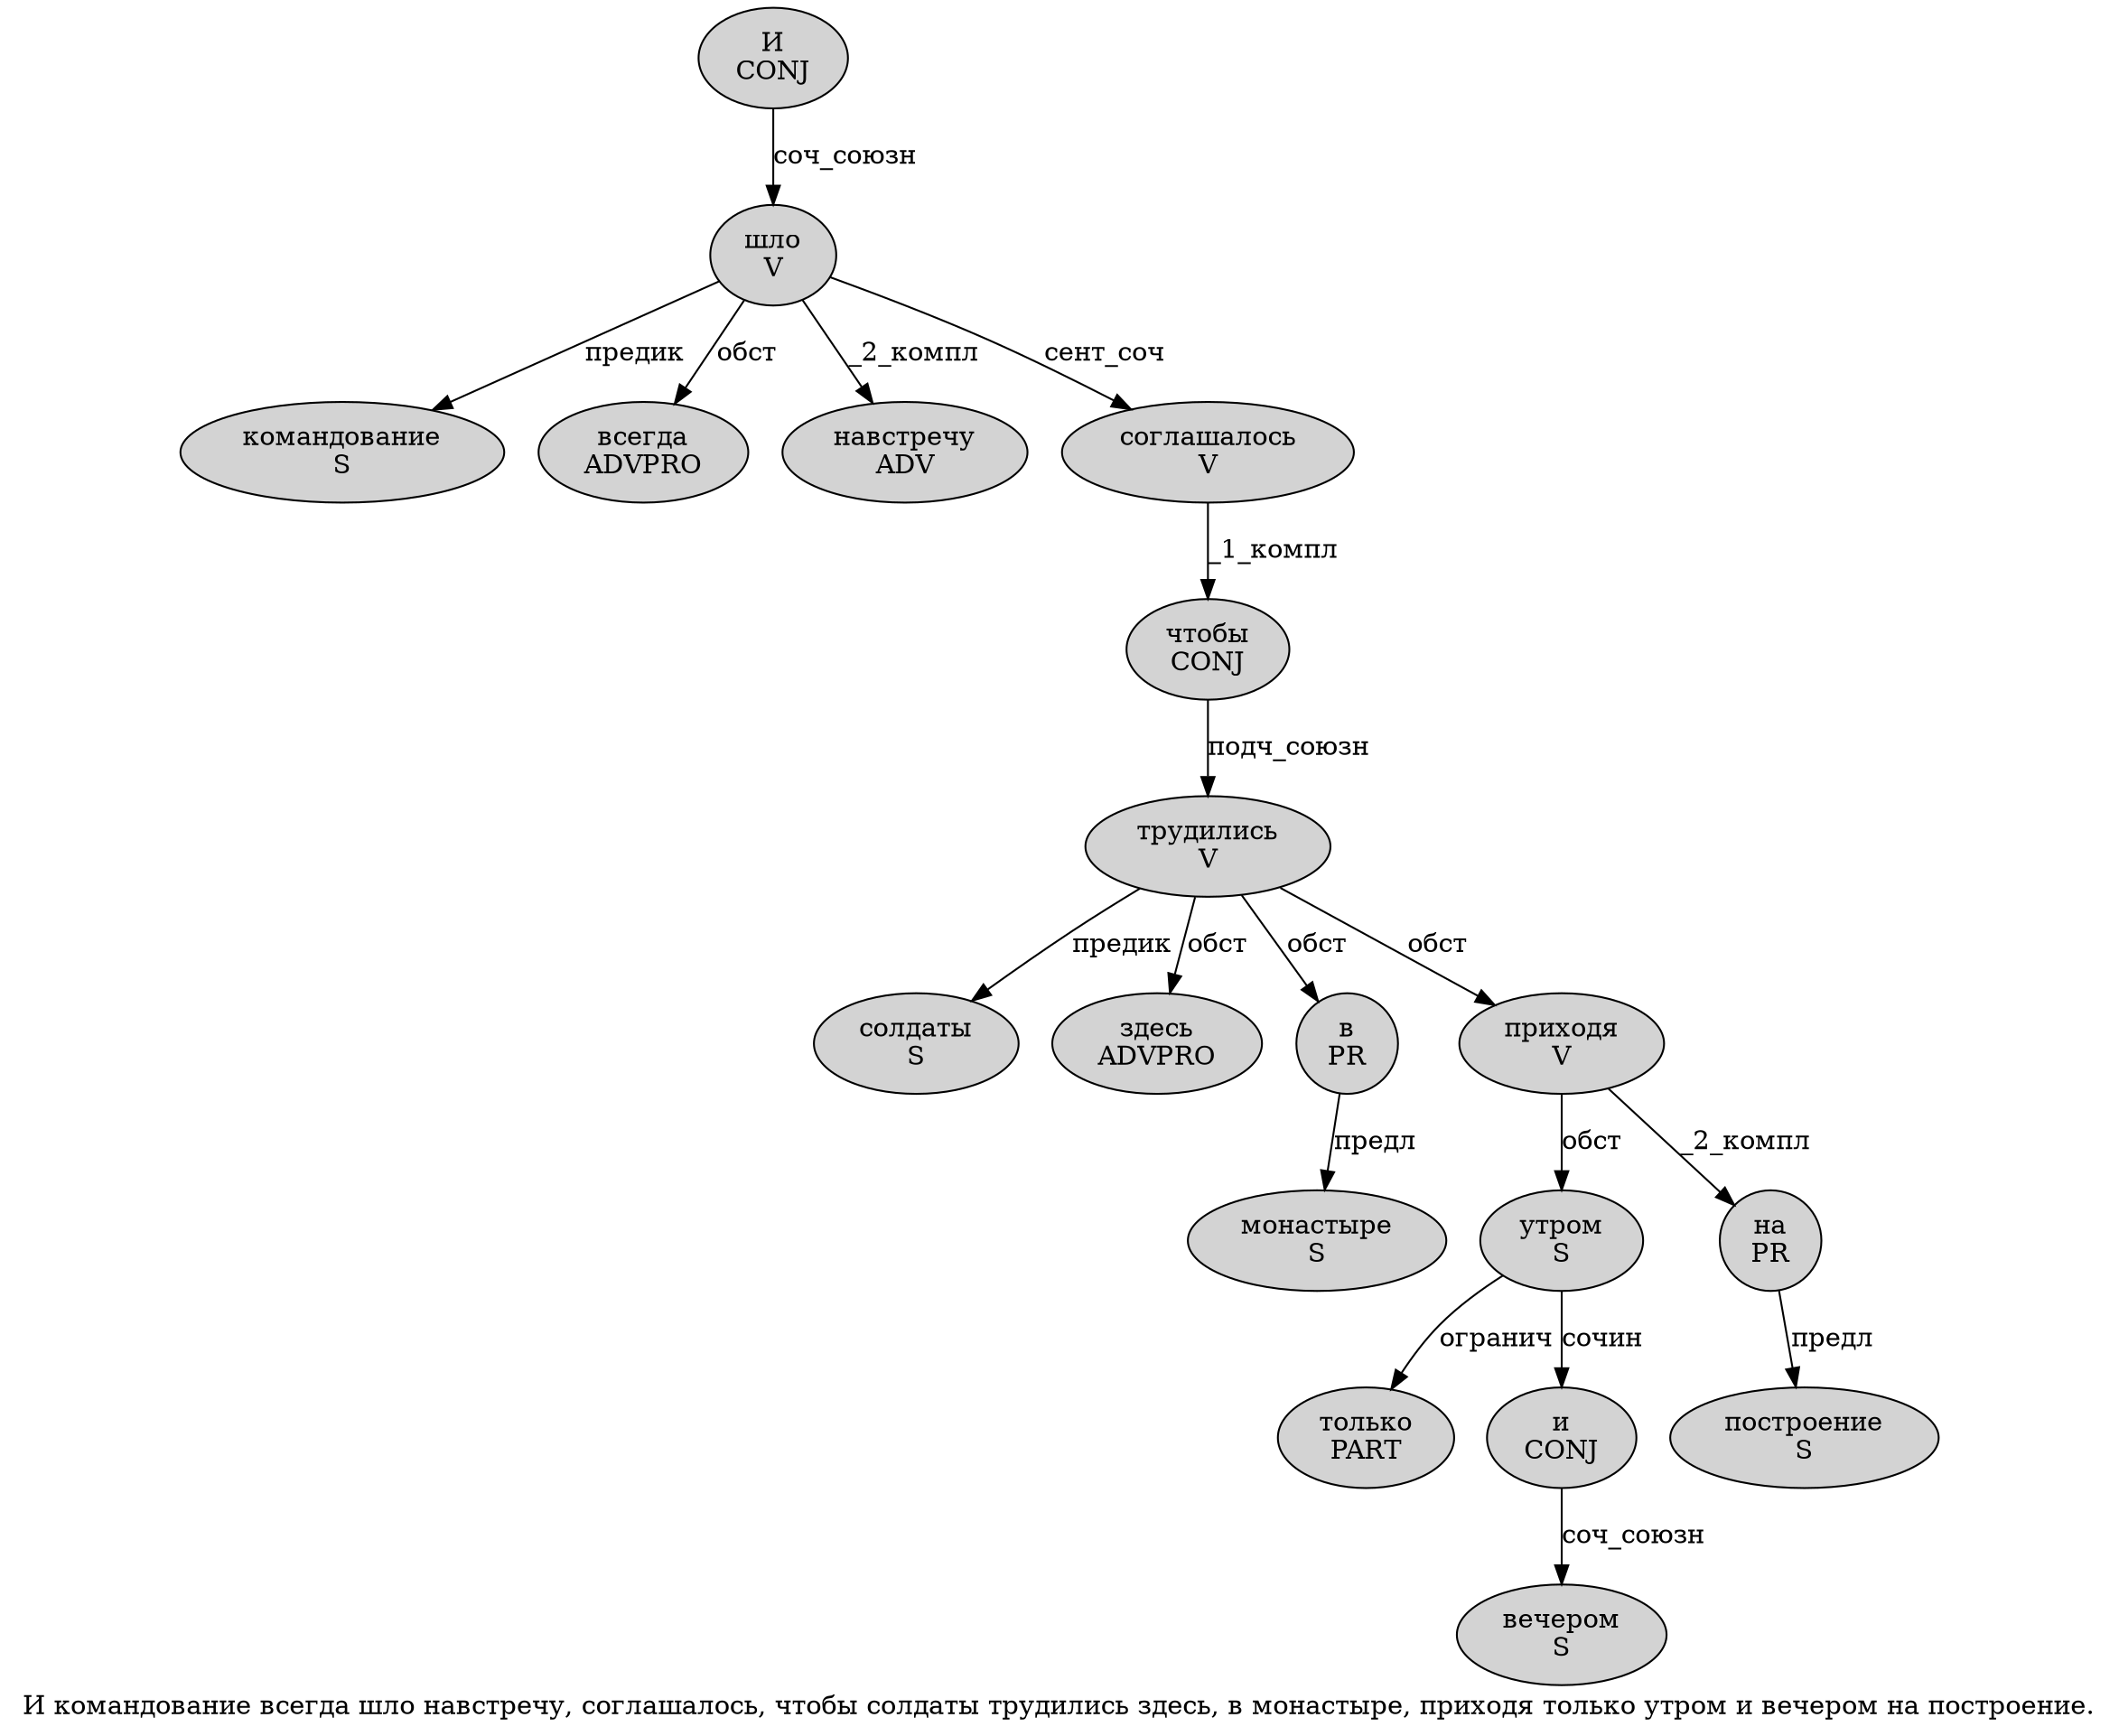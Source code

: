 digraph SENTENCE_798 {
	graph [label="И командование всегда шло навстречу, соглашалось, чтобы солдаты трудились здесь, в монастыре, приходя только утром и вечером на построение."]
	node [style=filled]
		0 [label="И
CONJ" color="" fillcolor=lightgray penwidth=1 shape=ellipse]
		1 [label="командование
S" color="" fillcolor=lightgray penwidth=1 shape=ellipse]
		2 [label="всегда
ADVPRO" color="" fillcolor=lightgray penwidth=1 shape=ellipse]
		3 [label="шло
V" color="" fillcolor=lightgray penwidth=1 shape=ellipse]
		4 [label="навстречу
ADV" color="" fillcolor=lightgray penwidth=1 shape=ellipse]
		6 [label="соглашалось
V" color="" fillcolor=lightgray penwidth=1 shape=ellipse]
		8 [label="чтобы
CONJ" color="" fillcolor=lightgray penwidth=1 shape=ellipse]
		9 [label="солдаты
S" color="" fillcolor=lightgray penwidth=1 shape=ellipse]
		10 [label="трудились
V" color="" fillcolor=lightgray penwidth=1 shape=ellipse]
		11 [label="здесь
ADVPRO" color="" fillcolor=lightgray penwidth=1 shape=ellipse]
		13 [label="в
PR" color="" fillcolor=lightgray penwidth=1 shape=ellipse]
		14 [label="монастыре
S" color="" fillcolor=lightgray penwidth=1 shape=ellipse]
		16 [label="приходя
V" color="" fillcolor=lightgray penwidth=1 shape=ellipse]
		17 [label="только
PART" color="" fillcolor=lightgray penwidth=1 shape=ellipse]
		18 [label="утром
S" color="" fillcolor=lightgray penwidth=1 shape=ellipse]
		19 [label="и
CONJ" color="" fillcolor=lightgray penwidth=1 shape=ellipse]
		20 [label="вечером
S" color="" fillcolor=lightgray penwidth=1 shape=ellipse]
		21 [label="на
PR" color="" fillcolor=lightgray penwidth=1 shape=ellipse]
		22 [label="построение
S" color="" fillcolor=lightgray penwidth=1 shape=ellipse]
			3 -> 1 [label="предик"]
			3 -> 2 [label="обст"]
			3 -> 4 [label="_2_компл"]
			3 -> 6 [label="сент_соч"]
			0 -> 3 [label="соч_союзн"]
			16 -> 18 [label="обст"]
			16 -> 21 [label="_2_компл"]
			6 -> 8 [label="_1_компл"]
			18 -> 17 [label="огранич"]
			18 -> 19 [label="сочин"]
			10 -> 9 [label="предик"]
			10 -> 11 [label="обст"]
			10 -> 13 [label="обст"]
			10 -> 16 [label="обст"]
			13 -> 14 [label="предл"]
			8 -> 10 [label="подч_союзн"]
			19 -> 20 [label="соч_союзн"]
			21 -> 22 [label="предл"]
}